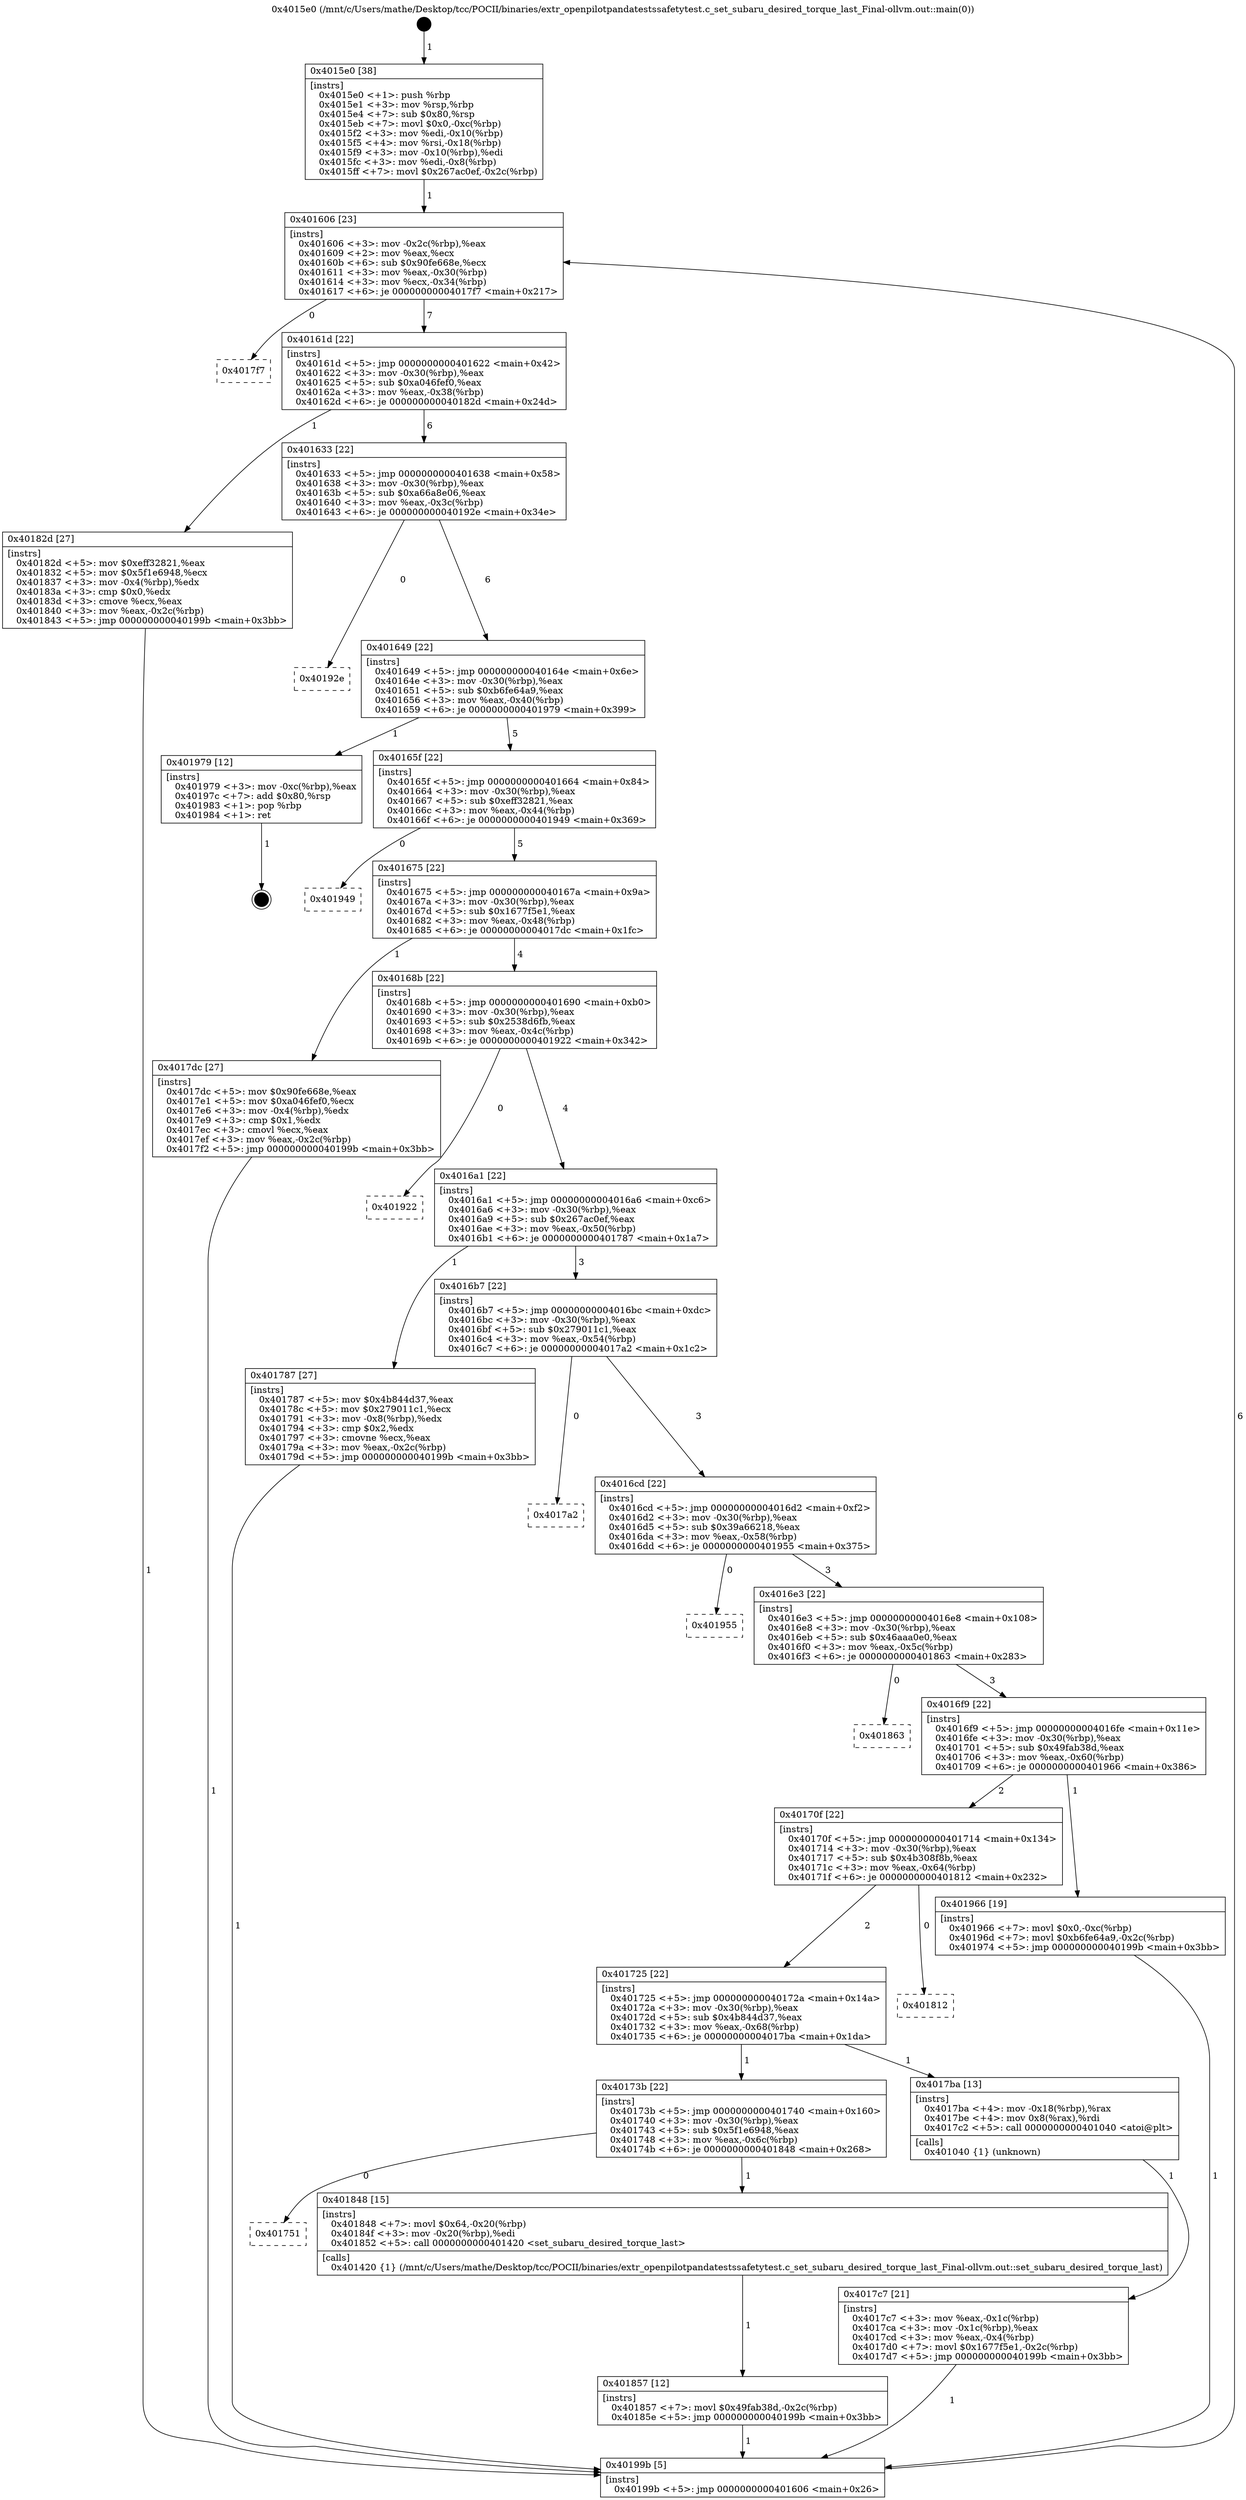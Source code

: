 digraph "0x4015e0" {
  label = "0x4015e0 (/mnt/c/Users/mathe/Desktop/tcc/POCII/binaries/extr_openpilotpandatestssafetytest.c_set_subaru_desired_torque_last_Final-ollvm.out::main(0))"
  labelloc = "t"
  node[shape=record]

  Entry [label="",width=0.3,height=0.3,shape=circle,fillcolor=black,style=filled]
  "0x401606" [label="{
     0x401606 [23]\l
     | [instrs]\l
     &nbsp;&nbsp;0x401606 \<+3\>: mov -0x2c(%rbp),%eax\l
     &nbsp;&nbsp;0x401609 \<+2\>: mov %eax,%ecx\l
     &nbsp;&nbsp;0x40160b \<+6\>: sub $0x90fe668e,%ecx\l
     &nbsp;&nbsp;0x401611 \<+3\>: mov %eax,-0x30(%rbp)\l
     &nbsp;&nbsp;0x401614 \<+3\>: mov %ecx,-0x34(%rbp)\l
     &nbsp;&nbsp;0x401617 \<+6\>: je 00000000004017f7 \<main+0x217\>\l
  }"]
  "0x4017f7" [label="{
     0x4017f7\l
  }", style=dashed]
  "0x40161d" [label="{
     0x40161d [22]\l
     | [instrs]\l
     &nbsp;&nbsp;0x40161d \<+5\>: jmp 0000000000401622 \<main+0x42\>\l
     &nbsp;&nbsp;0x401622 \<+3\>: mov -0x30(%rbp),%eax\l
     &nbsp;&nbsp;0x401625 \<+5\>: sub $0xa046fef0,%eax\l
     &nbsp;&nbsp;0x40162a \<+3\>: mov %eax,-0x38(%rbp)\l
     &nbsp;&nbsp;0x40162d \<+6\>: je 000000000040182d \<main+0x24d\>\l
  }"]
  Exit [label="",width=0.3,height=0.3,shape=circle,fillcolor=black,style=filled,peripheries=2]
  "0x40182d" [label="{
     0x40182d [27]\l
     | [instrs]\l
     &nbsp;&nbsp;0x40182d \<+5\>: mov $0xeff32821,%eax\l
     &nbsp;&nbsp;0x401832 \<+5\>: mov $0x5f1e6948,%ecx\l
     &nbsp;&nbsp;0x401837 \<+3\>: mov -0x4(%rbp),%edx\l
     &nbsp;&nbsp;0x40183a \<+3\>: cmp $0x0,%edx\l
     &nbsp;&nbsp;0x40183d \<+3\>: cmove %ecx,%eax\l
     &nbsp;&nbsp;0x401840 \<+3\>: mov %eax,-0x2c(%rbp)\l
     &nbsp;&nbsp;0x401843 \<+5\>: jmp 000000000040199b \<main+0x3bb\>\l
  }"]
  "0x401633" [label="{
     0x401633 [22]\l
     | [instrs]\l
     &nbsp;&nbsp;0x401633 \<+5\>: jmp 0000000000401638 \<main+0x58\>\l
     &nbsp;&nbsp;0x401638 \<+3\>: mov -0x30(%rbp),%eax\l
     &nbsp;&nbsp;0x40163b \<+5\>: sub $0xa66a8e06,%eax\l
     &nbsp;&nbsp;0x401640 \<+3\>: mov %eax,-0x3c(%rbp)\l
     &nbsp;&nbsp;0x401643 \<+6\>: je 000000000040192e \<main+0x34e\>\l
  }"]
  "0x401857" [label="{
     0x401857 [12]\l
     | [instrs]\l
     &nbsp;&nbsp;0x401857 \<+7\>: movl $0x49fab38d,-0x2c(%rbp)\l
     &nbsp;&nbsp;0x40185e \<+5\>: jmp 000000000040199b \<main+0x3bb\>\l
  }"]
  "0x40192e" [label="{
     0x40192e\l
  }", style=dashed]
  "0x401649" [label="{
     0x401649 [22]\l
     | [instrs]\l
     &nbsp;&nbsp;0x401649 \<+5\>: jmp 000000000040164e \<main+0x6e\>\l
     &nbsp;&nbsp;0x40164e \<+3\>: mov -0x30(%rbp),%eax\l
     &nbsp;&nbsp;0x401651 \<+5\>: sub $0xb6fe64a9,%eax\l
     &nbsp;&nbsp;0x401656 \<+3\>: mov %eax,-0x40(%rbp)\l
     &nbsp;&nbsp;0x401659 \<+6\>: je 0000000000401979 \<main+0x399\>\l
  }"]
  "0x401751" [label="{
     0x401751\l
  }", style=dashed]
  "0x401979" [label="{
     0x401979 [12]\l
     | [instrs]\l
     &nbsp;&nbsp;0x401979 \<+3\>: mov -0xc(%rbp),%eax\l
     &nbsp;&nbsp;0x40197c \<+7\>: add $0x80,%rsp\l
     &nbsp;&nbsp;0x401983 \<+1\>: pop %rbp\l
     &nbsp;&nbsp;0x401984 \<+1\>: ret\l
  }"]
  "0x40165f" [label="{
     0x40165f [22]\l
     | [instrs]\l
     &nbsp;&nbsp;0x40165f \<+5\>: jmp 0000000000401664 \<main+0x84\>\l
     &nbsp;&nbsp;0x401664 \<+3\>: mov -0x30(%rbp),%eax\l
     &nbsp;&nbsp;0x401667 \<+5\>: sub $0xeff32821,%eax\l
     &nbsp;&nbsp;0x40166c \<+3\>: mov %eax,-0x44(%rbp)\l
     &nbsp;&nbsp;0x40166f \<+6\>: je 0000000000401949 \<main+0x369\>\l
  }"]
  "0x401848" [label="{
     0x401848 [15]\l
     | [instrs]\l
     &nbsp;&nbsp;0x401848 \<+7\>: movl $0x64,-0x20(%rbp)\l
     &nbsp;&nbsp;0x40184f \<+3\>: mov -0x20(%rbp),%edi\l
     &nbsp;&nbsp;0x401852 \<+5\>: call 0000000000401420 \<set_subaru_desired_torque_last\>\l
     | [calls]\l
     &nbsp;&nbsp;0x401420 \{1\} (/mnt/c/Users/mathe/Desktop/tcc/POCII/binaries/extr_openpilotpandatestssafetytest.c_set_subaru_desired_torque_last_Final-ollvm.out::set_subaru_desired_torque_last)\l
  }"]
  "0x401949" [label="{
     0x401949\l
  }", style=dashed]
  "0x401675" [label="{
     0x401675 [22]\l
     | [instrs]\l
     &nbsp;&nbsp;0x401675 \<+5\>: jmp 000000000040167a \<main+0x9a\>\l
     &nbsp;&nbsp;0x40167a \<+3\>: mov -0x30(%rbp),%eax\l
     &nbsp;&nbsp;0x40167d \<+5\>: sub $0x1677f5e1,%eax\l
     &nbsp;&nbsp;0x401682 \<+3\>: mov %eax,-0x48(%rbp)\l
     &nbsp;&nbsp;0x401685 \<+6\>: je 00000000004017dc \<main+0x1fc\>\l
  }"]
  "0x4017c7" [label="{
     0x4017c7 [21]\l
     | [instrs]\l
     &nbsp;&nbsp;0x4017c7 \<+3\>: mov %eax,-0x1c(%rbp)\l
     &nbsp;&nbsp;0x4017ca \<+3\>: mov -0x1c(%rbp),%eax\l
     &nbsp;&nbsp;0x4017cd \<+3\>: mov %eax,-0x4(%rbp)\l
     &nbsp;&nbsp;0x4017d0 \<+7\>: movl $0x1677f5e1,-0x2c(%rbp)\l
     &nbsp;&nbsp;0x4017d7 \<+5\>: jmp 000000000040199b \<main+0x3bb\>\l
  }"]
  "0x4017dc" [label="{
     0x4017dc [27]\l
     | [instrs]\l
     &nbsp;&nbsp;0x4017dc \<+5\>: mov $0x90fe668e,%eax\l
     &nbsp;&nbsp;0x4017e1 \<+5\>: mov $0xa046fef0,%ecx\l
     &nbsp;&nbsp;0x4017e6 \<+3\>: mov -0x4(%rbp),%edx\l
     &nbsp;&nbsp;0x4017e9 \<+3\>: cmp $0x1,%edx\l
     &nbsp;&nbsp;0x4017ec \<+3\>: cmovl %ecx,%eax\l
     &nbsp;&nbsp;0x4017ef \<+3\>: mov %eax,-0x2c(%rbp)\l
     &nbsp;&nbsp;0x4017f2 \<+5\>: jmp 000000000040199b \<main+0x3bb\>\l
  }"]
  "0x40168b" [label="{
     0x40168b [22]\l
     | [instrs]\l
     &nbsp;&nbsp;0x40168b \<+5\>: jmp 0000000000401690 \<main+0xb0\>\l
     &nbsp;&nbsp;0x401690 \<+3\>: mov -0x30(%rbp),%eax\l
     &nbsp;&nbsp;0x401693 \<+5\>: sub $0x2538d6fb,%eax\l
     &nbsp;&nbsp;0x401698 \<+3\>: mov %eax,-0x4c(%rbp)\l
     &nbsp;&nbsp;0x40169b \<+6\>: je 0000000000401922 \<main+0x342\>\l
  }"]
  "0x40173b" [label="{
     0x40173b [22]\l
     | [instrs]\l
     &nbsp;&nbsp;0x40173b \<+5\>: jmp 0000000000401740 \<main+0x160\>\l
     &nbsp;&nbsp;0x401740 \<+3\>: mov -0x30(%rbp),%eax\l
     &nbsp;&nbsp;0x401743 \<+5\>: sub $0x5f1e6948,%eax\l
     &nbsp;&nbsp;0x401748 \<+3\>: mov %eax,-0x6c(%rbp)\l
     &nbsp;&nbsp;0x40174b \<+6\>: je 0000000000401848 \<main+0x268\>\l
  }"]
  "0x401922" [label="{
     0x401922\l
  }", style=dashed]
  "0x4016a1" [label="{
     0x4016a1 [22]\l
     | [instrs]\l
     &nbsp;&nbsp;0x4016a1 \<+5\>: jmp 00000000004016a6 \<main+0xc6\>\l
     &nbsp;&nbsp;0x4016a6 \<+3\>: mov -0x30(%rbp),%eax\l
     &nbsp;&nbsp;0x4016a9 \<+5\>: sub $0x267ac0ef,%eax\l
     &nbsp;&nbsp;0x4016ae \<+3\>: mov %eax,-0x50(%rbp)\l
     &nbsp;&nbsp;0x4016b1 \<+6\>: je 0000000000401787 \<main+0x1a7\>\l
  }"]
  "0x4017ba" [label="{
     0x4017ba [13]\l
     | [instrs]\l
     &nbsp;&nbsp;0x4017ba \<+4\>: mov -0x18(%rbp),%rax\l
     &nbsp;&nbsp;0x4017be \<+4\>: mov 0x8(%rax),%rdi\l
     &nbsp;&nbsp;0x4017c2 \<+5\>: call 0000000000401040 \<atoi@plt\>\l
     | [calls]\l
     &nbsp;&nbsp;0x401040 \{1\} (unknown)\l
  }"]
  "0x401787" [label="{
     0x401787 [27]\l
     | [instrs]\l
     &nbsp;&nbsp;0x401787 \<+5\>: mov $0x4b844d37,%eax\l
     &nbsp;&nbsp;0x40178c \<+5\>: mov $0x279011c1,%ecx\l
     &nbsp;&nbsp;0x401791 \<+3\>: mov -0x8(%rbp),%edx\l
     &nbsp;&nbsp;0x401794 \<+3\>: cmp $0x2,%edx\l
     &nbsp;&nbsp;0x401797 \<+3\>: cmovne %ecx,%eax\l
     &nbsp;&nbsp;0x40179a \<+3\>: mov %eax,-0x2c(%rbp)\l
     &nbsp;&nbsp;0x40179d \<+5\>: jmp 000000000040199b \<main+0x3bb\>\l
  }"]
  "0x4016b7" [label="{
     0x4016b7 [22]\l
     | [instrs]\l
     &nbsp;&nbsp;0x4016b7 \<+5\>: jmp 00000000004016bc \<main+0xdc\>\l
     &nbsp;&nbsp;0x4016bc \<+3\>: mov -0x30(%rbp),%eax\l
     &nbsp;&nbsp;0x4016bf \<+5\>: sub $0x279011c1,%eax\l
     &nbsp;&nbsp;0x4016c4 \<+3\>: mov %eax,-0x54(%rbp)\l
     &nbsp;&nbsp;0x4016c7 \<+6\>: je 00000000004017a2 \<main+0x1c2\>\l
  }"]
  "0x40199b" [label="{
     0x40199b [5]\l
     | [instrs]\l
     &nbsp;&nbsp;0x40199b \<+5\>: jmp 0000000000401606 \<main+0x26\>\l
  }"]
  "0x4015e0" [label="{
     0x4015e0 [38]\l
     | [instrs]\l
     &nbsp;&nbsp;0x4015e0 \<+1\>: push %rbp\l
     &nbsp;&nbsp;0x4015e1 \<+3\>: mov %rsp,%rbp\l
     &nbsp;&nbsp;0x4015e4 \<+7\>: sub $0x80,%rsp\l
     &nbsp;&nbsp;0x4015eb \<+7\>: movl $0x0,-0xc(%rbp)\l
     &nbsp;&nbsp;0x4015f2 \<+3\>: mov %edi,-0x10(%rbp)\l
     &nbsp;&nbsp;0x4015f5 \<+4\>: mov %rsi,-0x18(%rbp)\l
     &nbsp;&nbsp;0x4015f9 \<+3\>: mov -0x10(%rbp),%edi\l
     &nbsp;&nbsp;0x4015fc \<+3\>: mov %edi,-0x8(%rbp)\l
     &nbsp;&nbsp;0x4015ff \<+7\>: movl $0x267ac0ef,-0x2c(%rbp)\l
  }"]
  "0x401725" [label="{
     0x401725 [22]\l
     | [instrs]\l
     &nbsp;&nbsp;0x401725 \<+5\>: jmp 000000000040172a \<main+0x14a\>\l
     &nbsp;&nbsp;0x40172a \<+3\>: mov -0x30(%rbp),%eax\l
     &nbsp;&nbsp;0x40172d \<+5\>: sub $0x4b844d37,%eax\l
     &nbsp;&nbsp;0x401732 \<+3\>: mov %eax,-0x68(%rbp)\l
     &nbsp;&nbsp;0x401735 \<+6\>: je 00000000004017ba \<main+0x1da\>\l
  }"]
  "0x4017a2" [label="{
     0x4017a2\l
  }", style=dashed]
  "0x4016cd" [label="{
     0x4016cd [22]\l
     | [instrs]\l
     &nbsp;&nbsp;0x4016cd \<+5\>: jmp 00000000004016d2 \<main+0xf2\>\l
     &nbsp;&nbsp;0x4016d2 \<+3\>: mov -0x30(%rbp),%eax\l
     &nbsp;&nbsp;0x4016d5 \<+5\>: sub $0x39a66218,%eax\l
     &nbsp;&nbsp;0x4016da \<+3\>: mov %eax,-0x58(%rbp)\l
     &nbsp;&nbsp;0x4016dd \<+6\>: je 0000000000401955 \<main+0x375\>\l
  }"]
  "0x401812" [label="{
     0x401812\l
  }", style=dashed]
  "0x401955" [label="{
     0x401955\l
  }", style=dashed]
  "0x4016e3" [label="{
     0x4016e3 [22]\l
     | [instrs]\l
     &nbsp;&nbsp;0x4016e3 \<+5\>: jmp 00000000004016e8 \<main+0x108\>\l
     &nbsp;&nbsp;0x4016e8 \<+3\>: mov -0x30(%rbp),%eax\l
     &nbsp;&nbsp;0x4016eb \<+5\>: sub $0x46aaa0e0,%eax\l
     &nbsp;&nbsp;0x4016f0 \<+3\>: mov %eax,-0x5c(%rbp)\l
     &nbsp;&nbsp;0x4016f3 \<+6\>: je 0000000000401863 \<main+0x283\>\l
  }"]
  "0x40170f" [label="{
     0x40170f [22]\l
     | [instrs]\l
     &nbsp;&nbsp;0x40170f \<+5\>: jmp 0000000000401714 \<main+0x134\>\l
     &nbsp;&nbsp;0x401714 \<+3\>: mov -0x30(%rbp),%eax\l
     &nbsp;&nbsp;0x401717 \<+5\>: sub $0x4b308f8b,%eax\l
     &nbsp;&nbsp;0x40171c \<+3\>: mov %eax,-0x64(%rbp)\l
     &nbsp;&nbsp;0x40171f \<+6\>: je 0000000000401812 \<main+0x232\>\l
  }"]
  "0x401863" [label="{
     0x401863\l
  }", style=dashed]
  "0x4016f9" [label="{
     0x4016f9 [22]\l
     | [instrs]\l
     &nbsp;&nbsp;0x4016f9 \<+5\>: jmp 00000000004016fe \<main+0x11e\>\l
     &nbsp;&nbsp;0x4016fe \<+3\>: mov -0x30(%rbp),%eax\l
     &nbsp;&nbsp;0x401701 \<+5\>: sub $0x49fab38d,%eax\l
     &nbsp;&nbsp;0x401706 \<+3\>: mov %eax,-0x60(%rbp)\l
     &nbsp;&nbsp;0x401709 \<+6\>: je 0000000000401966 \<main+0x386\>\l
  }"]
  "0x401966" [label="{
     0x401966 [19]\l
     | [instrs]\l
     &nbsp;&nbsp;0x401966 \<+7\>: movl $0x0,-0xc(%rbp)\l
     &nbsp;&nbsp;0x40196d \<+7\>: movl $0xb6fe64a9,-0x2c(%rbp)\l
     &nbsp;&nbsp;0x401974 \<+5\>: jmp 000000000040199b \<main+0x3bb\>\l
  }"]
  Entry -> "0x4015e0" [label=" 1"]
  "0x401606" -> "0x4017f7" [label=" 0"]
  "0x401606" -> "0x40161d" [label=" 7"]
  "0x401979" -> Exit [label=" 1"]
  "0x40161d" -> "0x40182d" [label=" 1"]
  "0x40161d" -> "0x401633" [label=" 6"]
  "0x401966" -> "0x40199b" [label=" 1"]
  "0x401633" -> "0x40192e" [label=" 0"]
  "0x401633" -> "0x401649" [label=" 6"]
  "0x401857" -> "0x40199b" [label=" 1"]
  "0x401649" -> "0x401979" [label=" 1"]
  "0x401649" -> "0x40165f" [label=" 5"]
  "0x401848" -> "0x401857" [label=" 1"]
  "0x40165f" -> "0x401949" [label=" 0"]
  "0x40165f" -> "0x401675" [label=" 5"]
  "0x40173b" -> "0x401751" [label=" 0"]
  "0x401675" -> "0x4017dc" [label=" 1"]
  "0x401675" -> "0x40168b" [label=" 4"]
  "0x40173b" -> "0x401848" [label=" 1"]
  "0x40168b" -> "0x401922" [label=" 0"]
  "0x40168b" -> "0x4016a1" [label=" 4"]
  "0x40182d" -> "0x40199b" [label=" 1"]
  "0x4016a1" -> "0x401787" [label=" 1"]
  "0x4016a1" -> "0x4016b7" [label=" 3"]
  "0x401787" -> "0x40199b" [label=" 1"]
  "0x4015e0" -> "0x401606" [label=" 1"]
  "0x40199b" -> "0x401606" [label=" 6"]
  "0x4017dc" -> "0x40199b" [label=" 1"]
  "0x4016b7" -> "0x4017a2" [label=" 0"]
  "0x4016b7" -> "0x4016cd" [label=" 3"]
  "0x4017ba" -> "0x4017c7" [label=" 1"]
  "0x4016cd" -> "0x401955" [label=" 0"]
  "0x4016cd" -> "0x4016e3" [label=" 3"]
  "0x401725" -> "0x40173b" [label=" 1"]
  "0x4016e3" -> "0x401863" [label=" 0"]
  "0x4016e3" -> "0x4016f9" [label=" 3"]
  "0x4017c7" -> "0x40199b" [label=" 1"]
  "0x4016f9" -> "0x401966" [label=" 1"]
  "0x4016f9" -> "0x40170f" [label=" 2"]
  "0x401725" -> "0x4017ba" [label=" 1"]
  "0x40170f" -> "0x401812" [label=" 0"]
  "0x40170f" -> "0x401725" [label=" 2"]
}
